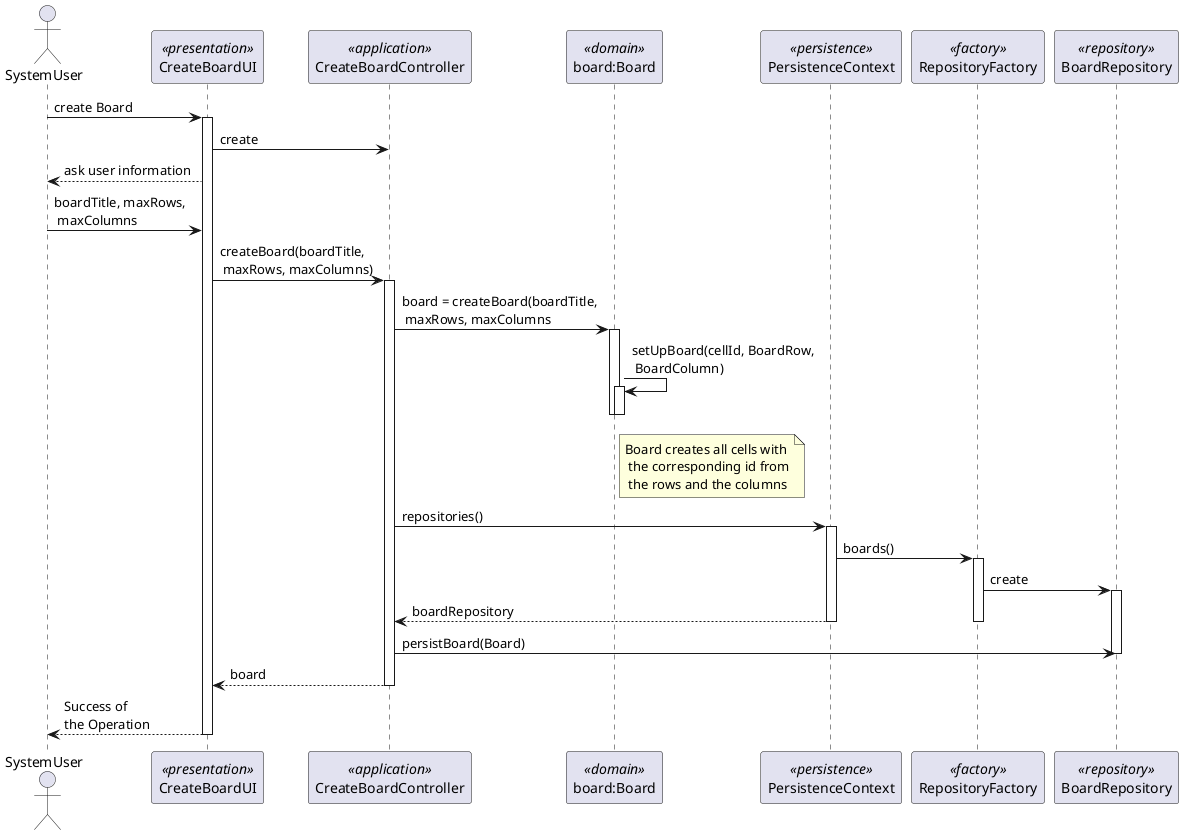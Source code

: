 @startuml

skinparam packageStyle rect
skinparam shadowing false

actor SystemUser as Actor
participant CreateBoardUI as UI <<presentation>> order 1
participant CreateBoardController as Controller <<application>> order 2
participant "board:Board" as Board <<domain>> order 3
participant PersistenceContext as Persistence <<persistence>> order 4
participant RepositoryFactory as Fact <<factory>> order 5
participant BoardRepository as Repo <<repository>> order 6

Actor -> UI : create Board
activate UI
    UI -> Controller : create
    Actor <-- UI : ask user information
    Actor -> UI : boardTitle, maxRows,\n maxColumns
    UI -> Controller : createBoard(boardTitle,\n maxRows, maxColumns)
    activate Controller
    Controller -> Board : board = createBoard(boardTitle,\n maxRows, maxColumns
            activate Board
            Board -> Board : setUpBoard(cellId, BoardRow,\n BoardColumn)
            note right of Board :Board creates all cells with\n the corresponding id from\n the rows and the columns
            activate Board
            deactivate Board
            deactivate Board
                        Controller -> Persistence : repositories()
                        activate Persistence
                        Persistence -> Fact : boards()
                        activate Fact
                            Fact -> Repo : create
                            activate Repo
                            Controller <-- Persistence: boardRepository
                            deactivate Fact
                            deactivate Persistence
        Controller -> Repo : persistBoard(Board)
        deactivate Repo
    UI <-- Controller : board
    deactivate Controller
Actor <-- UI : Success of \nthe Operation
deactivate UI


@enduml